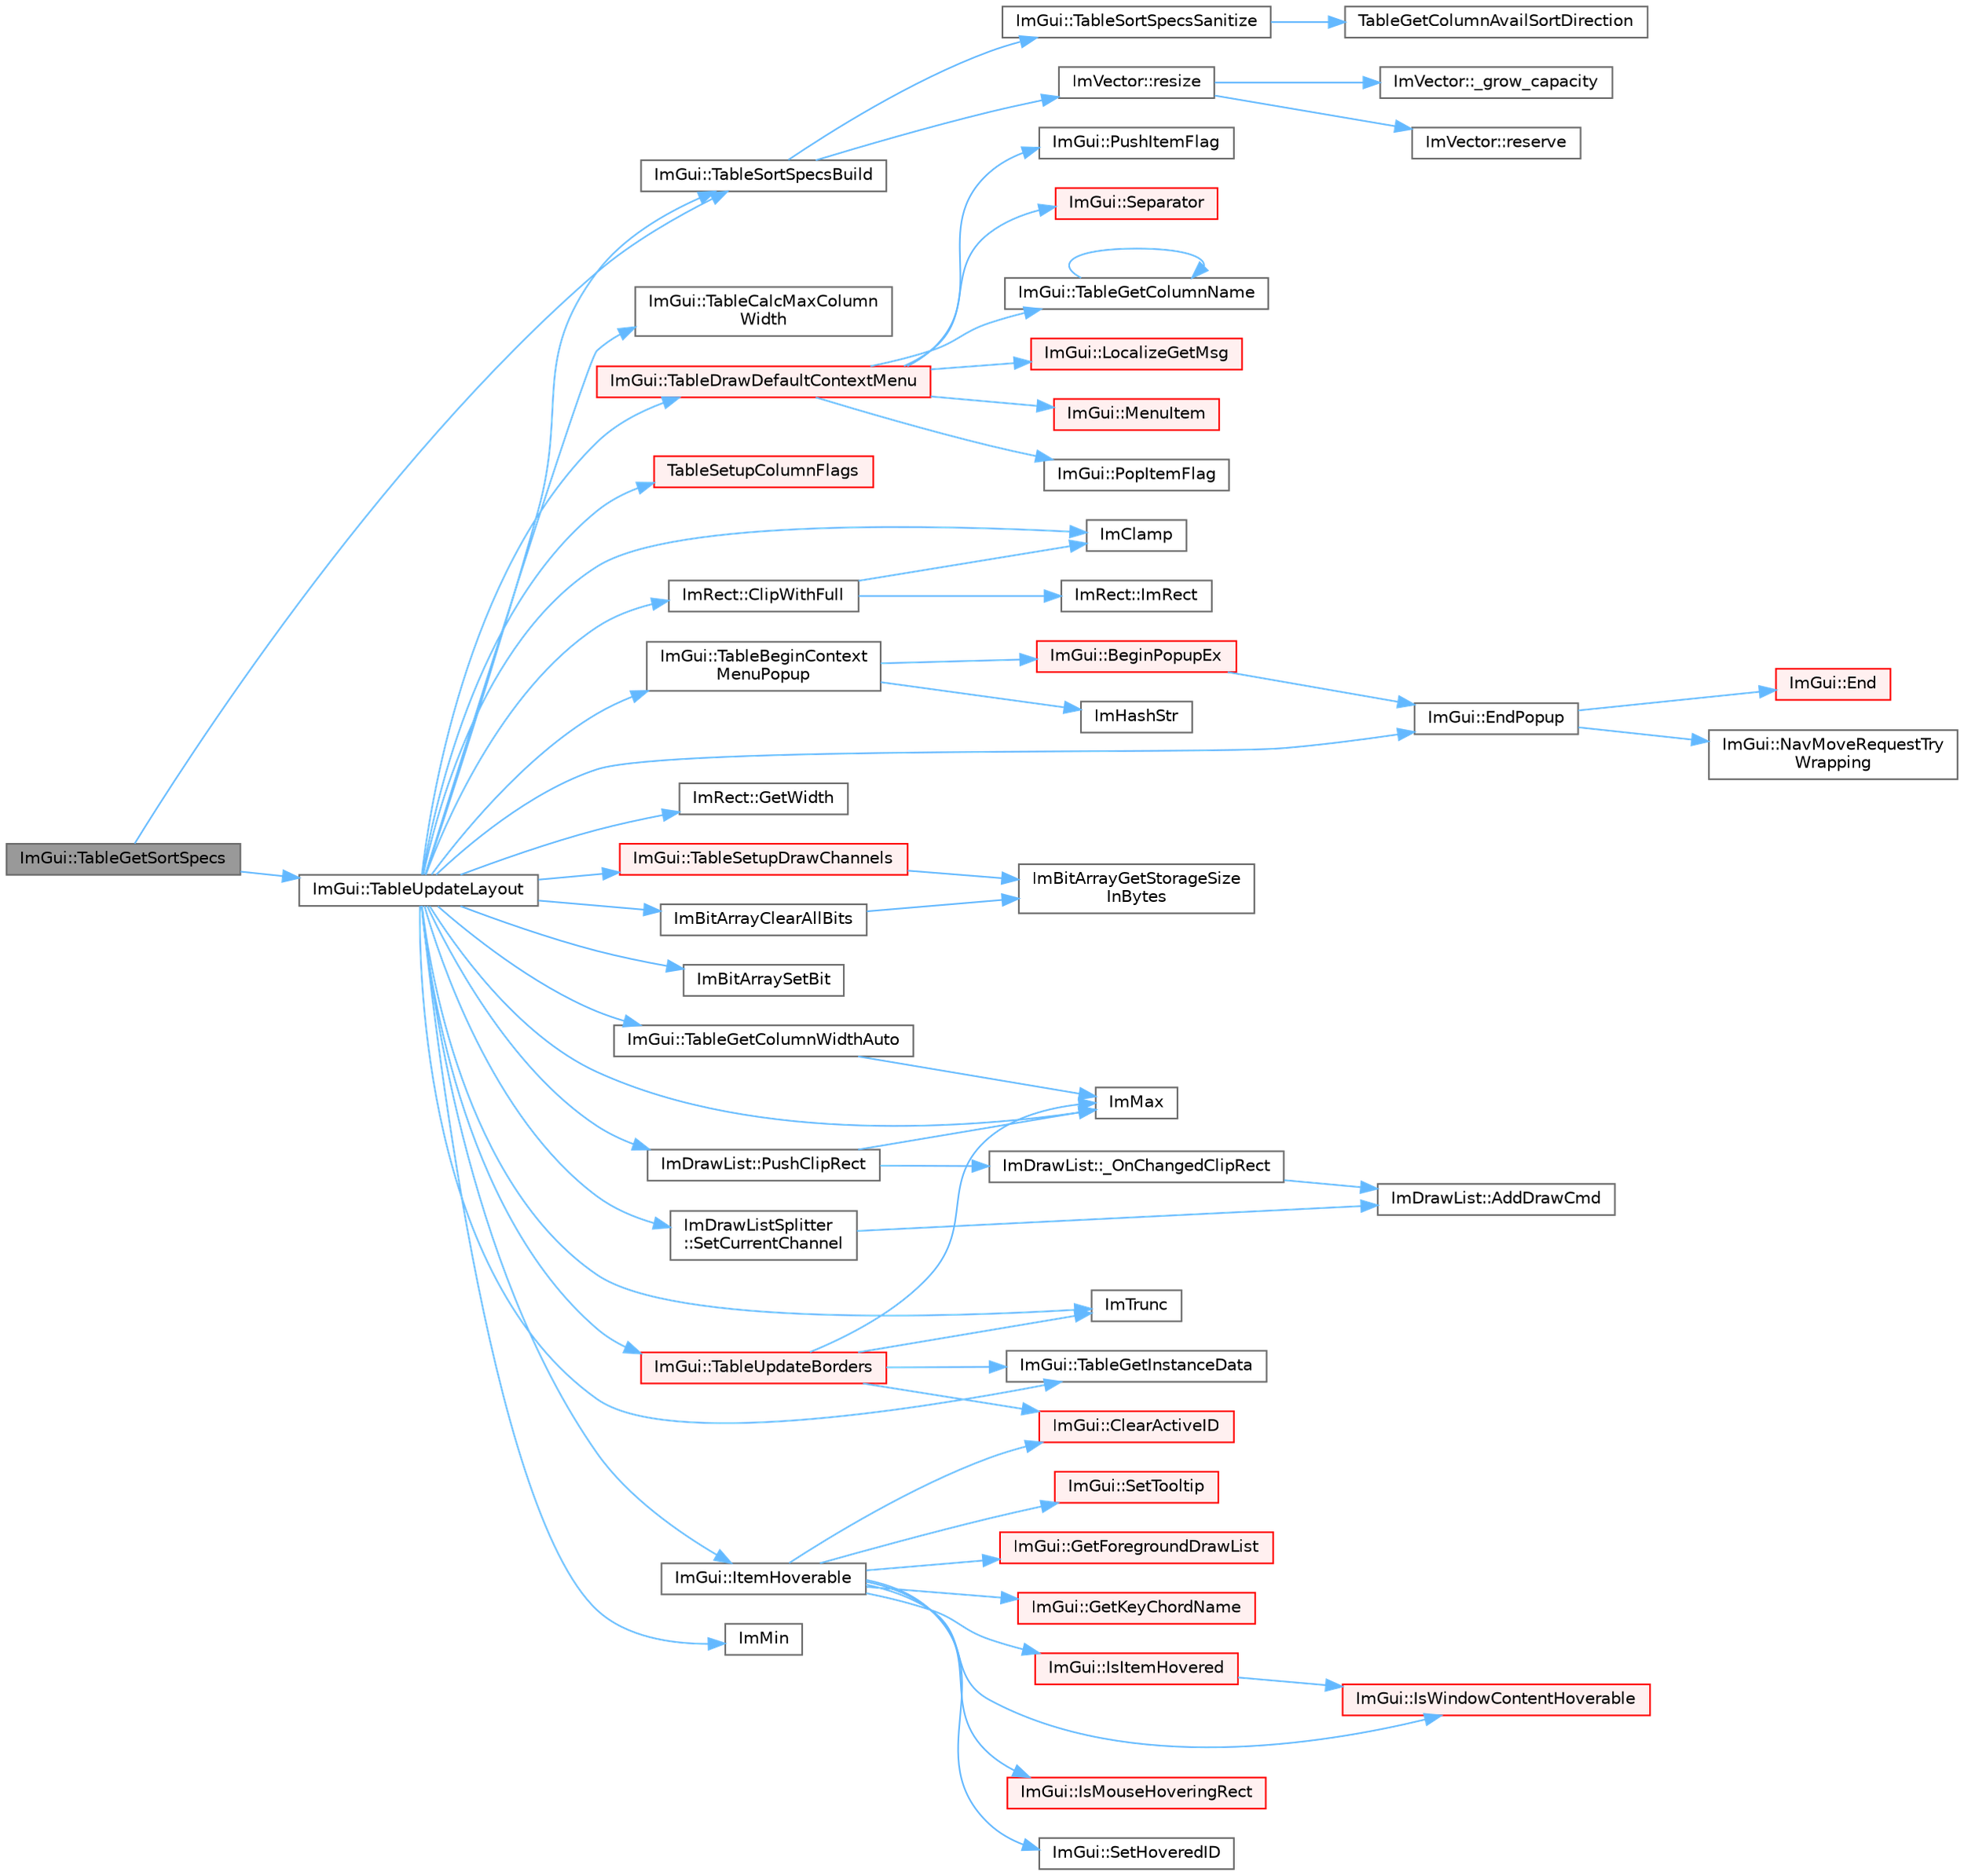 digraph "ImGui::TableGetSortSpecs"
{
 // LATEX_PDF_SIZE
  bgcolor="transparent";
  edge [fontname=Helvetica,fontsize=10,labelfontname=Helvetica,labelfontsize=10];
  node [fontname=Helvetica,fontsize=10,shape=box,height=0.2,width=0.4];
  rankdir="LR";
  Node1 [id="Node000001",label="ImGui::TableGetSortSpecs",height=0.2,width=0.4,color="gray40", fillcolor="grey60", style="filled", fontcolor="black",tooltip=" "];
  Node1 -> Node2 [id="edge1_Node000001_Node000002",color="steelblue1",style="solid",tooltip=" "];
  Node2 [id="Node000002",label="ImGui::TableSortSpecsBuild",height=0.2,width=0.4,color="grey40", fillcolor="white", style="filled",URL="$namespace_im_gui.html#a045bb5e3e5947c10260a4889b50e3e35",tooltip=" "];
  Node2 -> Node3 [id="edge2_Node000002_Node000003",color="steelblue1",style="solid",tooltip=" "];
  Node3 [id="Node000003",label="ImVector::resize",height=0.2,width=0.4,color="grey40", fillcolor="white", style="filled",URL="$struct_im_vector.html#ac371dd62e56ae486b1a5038cf07eee56",tooltip=" "];
  Node3 -> Node4 [id="edge3_Node000003_Node000004",color="steelblue1",style="solid",tooltip=" "];
  Node4 [id="Node000004",label="ImVector::_grow_capacity",height=0.2,width=0.4,color="grey40", fillcolor="white", style="filled",URL="$struct_im_vector.html#a3a097635d464b1b70dc7d59996a88b28",tooltip=" "];
  Node3 -> Node5 [id="edge4_Node000003_Node000005",color="steelblue1",style="solid",tooltip=" "];
  Node5 [id="Node000005",label="ImVector::reserve",height=0.2,width=0.4,color="grey40", fillcolor="white", style="filled",URL="$struct_im_vector.html#a0f14f5736c3372157856eebb67123b75",tooltip=" "];
  Node2 -> Node6 [id="edge5_Node000002_Node000006",color="steelblue1",style="solid",tooltip=" "];
  Node6 [id="Node000006",label="ImGui::TableSortSpecsSanitize",height=0.2,width=0.4,color="grey40", fillcolor="white", style="filled",URL="$namespace_im_gui.html#a8c143be9781a6262c69019c7b6a03f22",tooltip=" "];
  Node6 -> Node7 [id="edge6_Node000006_Node000007",color="steelblue1",style="solid",tooltip=" "];
  Node7 [id="Node000007",label="TableGetColumnAvailSortDirection",height=0.2,width=0.4,color="grey40", fillcolor="white", style="filled",URL="$imgui__tables_8cpp.html#aebda24996274dd92b15914db2e5437cc",tooltip=" "];
  Node1 -> Node8 [id="edge7_Node000001_Node000008",color="steelblue1",style="solid",tooltip=" "];
  Node8 [id="Node000008",label="ImGui::TableUpdateLayout",height=0.2,width=0.4,color="grey40", fillcolor="white", style="filled",URL="$namespace_im_gui.html#a890d76a0ec9efc98765c226884e3e32a",tooltip=" "];
  Node8 -> Node9 [id="edge8_Node000008_Node000009",color="steelblue1",style="solid",tooltip=" "];
  Node9 [id="Node000009",label="ImRect::ClipWithFull",height=0.2,width=0.4,color="grey40", fillcolor="white", style="filled",URL="$struct_im_rect.html#a32a5aaca4161b5ffa3f352d293a449ff",tooltip=" "];
  Node9 -> Node10 [id="edge9_Node000009_Node000010",color="steelblue1",style="solid",tooltip=" "];
  Node10 [id="Node000010",label="ImClamp",height=0.2,width=0.4,color="grey40", fillcolor="white", style="filled",URL="$imgui__internal_8h.html#a6e61ede308bfd68c7434e17905a29fc8",tooltip=" "];
  Node9 -> Node11 [id="edge10_Node000009_Node000011",color="steelblue1",style="solid",tooltip=" "];
  Node11 [id="Node000011",label="ImRect::ImRect",height=0.2,width=0.4,color="grey40", fillcolor="white", style="filled",URL="$struct_im_rect.html#a1e9548c8a334dfd32eaf4d399aa740e9",tooltip=" "];
  Node8 -> Node12 [id="edge11_Node000008_Node000012",color="steelblue1",style="solid",tooltip=" "];
  Node12 [id="Node000012",label="ImGui::EndPopup",height=0.2,width=0.4,color="grey40", fillcolor="white", style="filled",URL="$namespace_im_gui.html#aa6a9b5696f2ea7eed7683425fc77b8f2",tooltip=" "];
  Node12 -> Node13 [id="edge12_Node000012_Node000013",color="steelblue1",style="solid",tooltip=" "];
  Node13 [id="Node000013",label="ImGui::End",height=0.2,width=0.4,color="red", fillcolor="#FFF0F0", style="filled",URL="$namespace_im_gui.html#a5479d93794a004c67ceb6d13f37c8254",tooltip=" "];
  Node12 -> Node171 [id="edge13_Node000012_Node000171",color="steelblue1",style="solid",tooltip=" "];
  Node171 [id="Node000171",label="ImGui::NavMoveRequestTry\lWrapping",height=0.2,width=0.4,color="grey40", fillcolor="white", style="filled",URL="$namespace_im_gui.html#a95a9a1a5411cccb918fc29a0b0d3f953",tooltip=" "];
  Node8 -> Node178 [id="edge14_Node000008_Node000178",color="steelblue1",style="solid",tooltip=" "];
  Node178 [id="Node000178",label="ImRect::GetWidth",height=0.2,width=0.4,color="grey40", fillcolor="white", style="filled",URL="$struct_im_rect.html#afa75cb8491f20901c96166d17dcddac4",tooltip=" "];
  Node8 -> Node492 [id="edge15_Node000008_Node000492",color="steelblue1",style="solid",tooltip=" "];
  Node492 [id="Node000492",label="ImBitArrayClearAllBits",height=0.2,width=0.4,color="grey40", fillcolor="white", style="filled",URL="$imgui__internal_8h.html#a588b9a9472e2ba9d051f16b2c7c73f44",tooltip=" "];
  Node492 -> Node472 [id="edge16_Node000492_Node000472",color="steelblue1",style="solid",tooltip=" "];
  Node472 [id="Node000472",label="ImBitArrayGetStorageSize\lInBytes",height=0.2,width=0.4,color="grey40", fillcolor="white", style="filled",URL="$imgui__internal_8h.html#afa514da2ff9ab03ce4fa8c390d99bb63",tooltip=" "];
  Node8 -> Node473 [id="edge17_Node000008_Node000473",color="steelblue1",style="solid",tooltip=" "];
  Node473 [id="Node000473",label="ImBitArraySetBit",height=0.2,width=0.4,color="grey40", fillcolor="white", style="filled",URL="$imgui__internal_8h.html#a1ae2766a00f274b81a06cc5f0b5bd3ab",tooltip=" "];
  Node8 -> Node10 [id="edge18_Node000008_Node000010",color="steelblue1",style="solid",tooltip=" "];
  Node8 -> Node26 [id="edge19_Node000008_Node000026",color="steelblue1",style="solid",tooltip=" "];
  Node26 [id="Node000026",label="ImMax",height=0.2,width=0.4,color="grey40", fillcolor="white", style="filled",URL="$imgui__internal_8h.html#a7667efd95147d0422f140917c71a9226",tooltip=" "];
  Node8 -> Node27 [id="edge20_Node000008_Node000027",color="steelblue1",style="solid",tooltip=" "];
  Node27 [id="Node000027",label="ImMin",height=0.2,width=0.4,color="grey40", fillcolor="white", style="filled",URL="$imgui__internal_8h.html#a7f9d7828066a9d61b5630adcdf4655d3",tooltip=" "];
  Node8 -> Node28 [id="edge21_Node000008_Node000028",color="steelblue1",style="solid",tooltip=" "];
  Node28 [id="Node000028",label="ImTrunc",height=0.2,width=0.4,color="grey40", fillcolor="white", style="filled",URL="$imgui__internal_8h.html#a34870cae27ccd450c17ec3d3910b2da4",tooltip=" "];
  Node8 -> Node230 [id="edge22_Node000008_Node000230",color="steelblue1",style="solid",tooltip=" "];
  Node230 [id="Node000230",label="ImGui::ItemHoverable",height=0.2,width=0.4,color="grey40", fillcolor="white", style="filled",URL="$namespace_im_gui.html#a1d7304e335dbe35c4d97b67854111ed2",tooltip=" "];
  Node230 -> Node124 [id="edge23_Node000230_Node000124",color="steelblue1",style="solid",tooltip=" "];
  Node124 [id="Node000124",label="ImGui::ClearActiveID",height=0.2,width=0.4,color="red", fillcolor="#FFF0F0", style="filled",URL="$namespace_im_gui.html#a17ff60ad1e2669130ac38a04d16eb354",tooltip=" "];
  Node230 -> Node54 [id="edge24_Node000230_Node000054",color="steelblue1",style="solid",tooltip=" "];
  Node54 [id="Node000054",label="ImGui::GetForegroundDrawList",height=0.2,width=0.4,color="red", fillcolor="#FFF0F0", style="filled",URL="$namespace_im_gui.html#a77e1a981b472415e6613a2bd0966d817",tooltip=" "];
  Node230 -> Node231 [id="edge25_Node000230_Node000231",color="steelblue1",style="solid",tooltip=" "];
  Node231 [id="Node000231",label="ImGui::GetKeyChordName",height=0.2,width=0.4,color="red", fillcolor="#FFF0F0", style="filled",URL="$namespace_im_gui.html#a4711f04593c21dee2ecb1f736c4da981",tooltip=" "];
  Node230 -> Node235 [id="edge26_Node000230_Node000235",color="steelblue1",style="solid",tooltip=" "];
  Node235 [id="Node000235",label="ImGui::IsItemHovered",height=0.2,width=0.4,color="red", fillcolor="#FFF0F0", style="filled",URL="$namespace_im_gui.html#ac9a400eff3a9561d95e80486c52a660b",tooltip=" "];
  Node235 -> Node169 [id="edge27_Node000235_Node000169",color="steelblue1",style="solid",tooltip=" "];
  Node169 [id="Node000169",label="ImGui::IsWindowContentHoverable",height=0.2,width=0.4,color="red", fillcolor="#FFF0F0", style="filled",URL="$namespace_im_gui.html#ab3095c274afa3c3d73e1d5cae190f469",tooltip=" "];
  Node230 -> Node61 [id="edge28_Node000230_Node000061",color="steelblue1",style="solid",tooltip=" "];
  Node61 [id="Node000061",label="ImGui::IsMouseHoveringRect",height=0.2,width=0.4,color="red", fillcolor="#FFF0F0", style="filled",URL="$namespace_im_gui.html#ae0b8ea0e06c457316d6aed6c5b2a1c25",tooltip=" "];
  Node230 -> Node169 [id="edge29_Node000230_Node000169",color="steelblue1",style="solid",tooltip=" "];
  Node230 -> Node173 [id="edge30_Node000230_Node000173",color="steelblue1",style="solid",tooltip=" "];
  Node173 [id="Node000173",label="ImGui::SetHoveredID",height=0.2,width=0.4,color="grey40", fillcolor="white", style="filled",URL="$namespace_im_gui.html#aba1f0c75d6f98702e6b02eb1bc30d915",tooltip=" "];
  Node230 -> Node238 [id="edge31_Node000230_Node000238",color="steelblue1",style="solid",tooltip=" "];
  Node238 [id="Node000238",label="ImGui::SetTooltip",height=0.2,width=0.4,color="red", fillcolor="#FFF0F0", style="filled",URL="$namespace_im_gui.html#a313073fa01b8a9791f241ef93091ce92",tooltip=" "];
  Node8 -> Node57 [id="edge32_Node000008_Node000057",color="steelblue1",style="solid",tooltip=" "];
  Node57 [id="Node000057",label="ImDrawList::PushClipRect",height=0.2,width=0.4,color="grey40", fillcolor="white", style="filled",URL="$struct_im_draw_list.html#a608a9d9a83715ba87dced8321ed64329",tooltip=" "];
  Node57 -> Node58 [id="edge33_Node000057_Node000058",color="steelblue1",style="solid",tooltip=" "];
  Node58 [id="Node000058",label="ImDrawList::_OnChangedClipRect",height=0.2,width=0.4,color="grey40", fillcolor="white", style="filled",URL="$struct_im_draw_list.html#a8e51ddbe1f9732bc271ce807bec23f54",tooltip=" "];
  Node58 -> Node35 [id="edge34_Node000058_Node000035",color="steelblue1",style="solid",tooltip=" "];
  Node35 [id="Node000035",label="ImDrawList::AddDrawCmd",height=0.2,width=0.4,color="grey40", fillcolor="white", style="filled",URL="$struct_im_draw_list.html#a846714bb0321c6f1f908767abc8559e6",tooltip=" "];
  Node57 -> Node26 [id="edge35_Node000057_Node000026",color="steelblue1",style="solid",tooltip=" "];
  Node8 -> Node34 [id="edge36_Node000008_Node000034",color="steelblue1",style="solid",tooltip=" "];
  Node34 [id="Node000034",label="ImDrawListSplitter\l::SetCurrentChannel",height=0.2,width=0.4,color="grey40", fillcolor="white", style="filled",URL="$struct_im_draw_list_splitter.html#ad3797b0755caa07f3d69a9e3566eb0e5",tooltip=" "];
  Node34 -> Node35 [id="edge37_Node000034_Node000035",color="steelblue1",style="solid",tooltip=" "];
  Node8 -> Node493 [id="edge38_Node000008_Node000493",color="steelblue1",style="solid",tooltip=" "];
  Node493 [id="Node000493",label="ImGui::TableBeginContext\lMenuPopup",height=0.2,width=0.4,color="grey40", fillcolor="white", style="filled",URL="$namespace_im_gui.html#ac5ffd2621218c244f701317f9086e6ff",tooltip=" "];
  Node493 -> Node494 [id="edge39_Node000493_Node000494",color="steelblue1",style="solid",tooltip=" "];
  Node494 [id="Node000494",label="ImGui::BeginPopupEx",height=0.2,width=0.4,color="red", fillcolor="#FFF0F0", style="filled",URL="$namespace_im_gui.html#a9bb87665314f24d473daefd570d43db1",tooltip=" "];
  Node494 -> Node12 [id="edge40_Node000494_Node000012",color="steelblue1",style="solid",tooltip=" "];
  Node493 -> Node228 [id="edge41_Node000493_Node000228",color="steelblue1",style="solid",tooltip=" "];
  Node228 [id="Node000228",label="ImHashStr",height=0.2,width=0.4,color="grey40", fillcolor="white", style="filled",URL="$imgui_8cpp.html#ab6659b5d67f7a3369e099ce890e12223",tooltip=" "];
  Node8 -> Node495 [id="edge42_Node000008_Node000495",color="steelblue1",style="solid",tooltip=" "];
  Node495 [id="Node000495",label="ImGui::TableCalcMaxColumn\lWidth",height=0.2,width=0.4,color="grey40", fillcolor="white", style="filled",URL="$namespace_im_gui.html#a429621f66b18b0a92ab060c2b22d2ee6",tooltip=" "];
  Node8 -> Node496 [id="edge43_Node000008_Node000496",color="steelblue1",style="solid",tooltip=" "];
  Node496 [id="Node000496",label="ImGui::TableDrawDefaultContextMenu",height=0.2,width=0.4,color="red", fillcolor="#FFF0F0", style="filled",URL="$namespace_im_gui.html#affbabc4a2c721b20ab7106d62be19385",tooltip=" "];
  Node496 -> Node244 [id="edge44_Node000496_Node000244",color="steelblue1",style="solid",tooltip=" "];
  Node244 [id="Node000244",label="ImGui::LocalizeGetMsg",height=0.2,width=0.4,color="red", fillcolor="#FFF0F0", style="filled",URL="$namespace_im_gui.html#a0560d8edbeb9985eda5334d2f01a6fad",tooltip=" "];
  Node496 -> Node497 [id="edge45_Node000496_Node000497",color="steelblue1",style="solid",tooltip=" "];
  Node497 [id="Node000497",label="ImGui::MenuItem",height=0.2,width=0.4,color="red", fillcolor="#FFF0F0", style="filled",URL="$namespace_im_gui.html#aa1bae511ca47478998693a9d8c84f2e6",tooltip=" "];
  Node496 -> Node199 [id="edge46_Node000496_Node000199",color="steelblue1",style="solid",tooltip=" "];
  Node199 [id="Node000199",label="ImGui::PopItemFlag",height=0.2,width=0.4,color="grey40", fillcolor="white", style="filled",URL="$namespace_im_gui.html#aa93281155e1dd23715dbd384e91edc6b",tooltip=" "];
  Node496 -> Node201 [id="edge47_Node000496_Node000201",color="steelblue1",style="solid",tooltip=" "];
  Node201 [id="Node000201",label="ImGui::PushItemFlag",height=0.2,width=0.4,color="grey40", fillcolor="white", style="filled",URL="$namespace_im_gui.html#ac7301f6378333f6d17f47823eed9e00a",tooltip=" "];
  Node496 -> Node501 [id="edge48_Node000496_Node000501",color="steelblue1",style="solid",tooltip=" "];
  Node501 [id="Node000501",label="ImGui::Separator",height=0.2,width=0.4,color="red", fillcolor="#FFF0F0", style="filled",URL="$namespace_im_gui.html#a191123597a5084d003c8beac7eeb029e",tooltip=" "];
  Node496 -> Node503 [id="edge49_Node000496_Node000503",color="steelblue1",style="solid",tooltip=" "];
  Node503 [id="Node000503",label="ImGui::TableGetColumnName",height=0.2,width=0.4,color="grey40", fillcolor="white", style="filled",URL="$namespace_im_gui.html#a38ddf97e72be7278e6661d7db3055526",tooltip=" "];
  Node503 -> Node503 [id="edge50_Node000503_Node000503",color="steelblue1",style="solid",tooltip=" "];
  Node8 -> Node469 [id="edge51_Node000008_Node000469",color="steelblue1",style="solid",tooltip=" "];
  Node469 [id="Node000469",label="ImGui::TableGetColumnWidthAuto",height=0.2,width=0.4,color="grey40", fillcolor="white", style="filled",URL="$namespace_im_gui.html#adb37a5d79b71507de590924cd53e1e62",tooltip=" "];
  Node469 -> Node26 [id="edge52_Node000469_Node000026",color="steelblue1",style="solid",tooltip=" "];
  Node8 -> Node465 [id="edge53_Node000008_Node000465",color="steelblue1",style="solid",tooltip=" "];
  Node465 [id="Node000465",label="ImGui::TableGetInstanceData",height=0.2,width=0.4,color="grey40", fillcolor="white", style="filled",URL="$namespace_im_gui.html#aaf5b122b1f088db308b44508c240b05f",tooltip=" "];
  Node8 -> Node508 [id="edge54_Node000008_Node000508",color="steelblue1",style="solid",tooltip=" "];
  Node508 [id="Node000508",label="TableSetupColumnFlags",height=0.2,width=0.4,color="red", fillcolor="#FFF0F0", style="filled",URL="$imgui__tables_8cpp.html#a69b63d98a1335539e1b8fd4f2f911272",tooltip=" "];
  Node8 -> Node510 [id="edge55_Node000008_Node000510",color="steelblue1",style="solid",tooltip=" "];
  Node510 [id="Node000510",label="ImGui::TableSetupDrawChannels",height=0.2,width=0.4,color="red", fillcolor="#FFF0F0", style="filled",URL="$namespace_im_gui.html#aa15ef562cd5d5166e9774472fc6d10c6",tooltip=" "];
  Node510 -> Node472 [id="edge56_Node000510_Node000472",color="steelblue1",style="solid",tooltip=" "];
  Node8 -> Node2 [id="edge57_Node000008_Node000002",color="steelblue1",style="solid",tooltip=" "];
  Node8 -> Node511 [id="edge58_Node000008_Node000511",color="steelblue1",style="solid",tooltip=" "];
  Node511 [id="Node000511",label="ImGui::TableUpdateBorders",height=0.2,width=0.4,color="red", fillcolor="#FFF0F0", style="filled",URL="$namespace_im_gui.html#a339483446800bd4c7d2e4f5683e21de0",tooltip=" "];
  Node511 -> Node124 [id="edge59_Node000511_Node000124",color="steelblue1",style="solid",tooltip=" "];
  Node511 -> Node26 [id="edge60_Node000511_Node000026",color="steelblue1",style="solid",tooltip=" "];
  Node511 -> Node28 [id="edge61_Node000511_Node000028",color="steelblue1",style="solid",tooltip=" "];
  Node511 -> Node465 [id="edge62_Node000511_Node000465",color="steelblue1",style="solid",tooltip=" "];
}
